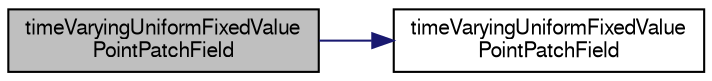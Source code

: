 digraph "timeVaryingUniformFixedValuePointPatchField"
{
  bgcolor="transparent";
  edge [fontname="FreeSans",fontsize="10",labelfontname="FreeSans",labelfontsize="10"];
  node [fontname="FreeSans",fontsize="10",shape=record];
  rankdir="LR";
  Node12 [label="timeVaryingUniformFixedValue\lPointPatchField",height=0.2,width=0.4,color="black", fillcolor="grey75", style="filled", fontcolor="black"];
  Node12 -> Node13 [color="midnightblue",fontsize="10",style="solid",fontname="FreeSans"];
  Node13 [label="timeVaryingUniformFixedValue\lPointPatchField",height=0.2,width=0.4,color="black",URL="$a26630.html#ad1b2a0847400d64e77e550e7159a13eb",tooltip="Construct from patch and internal field. "];
}
